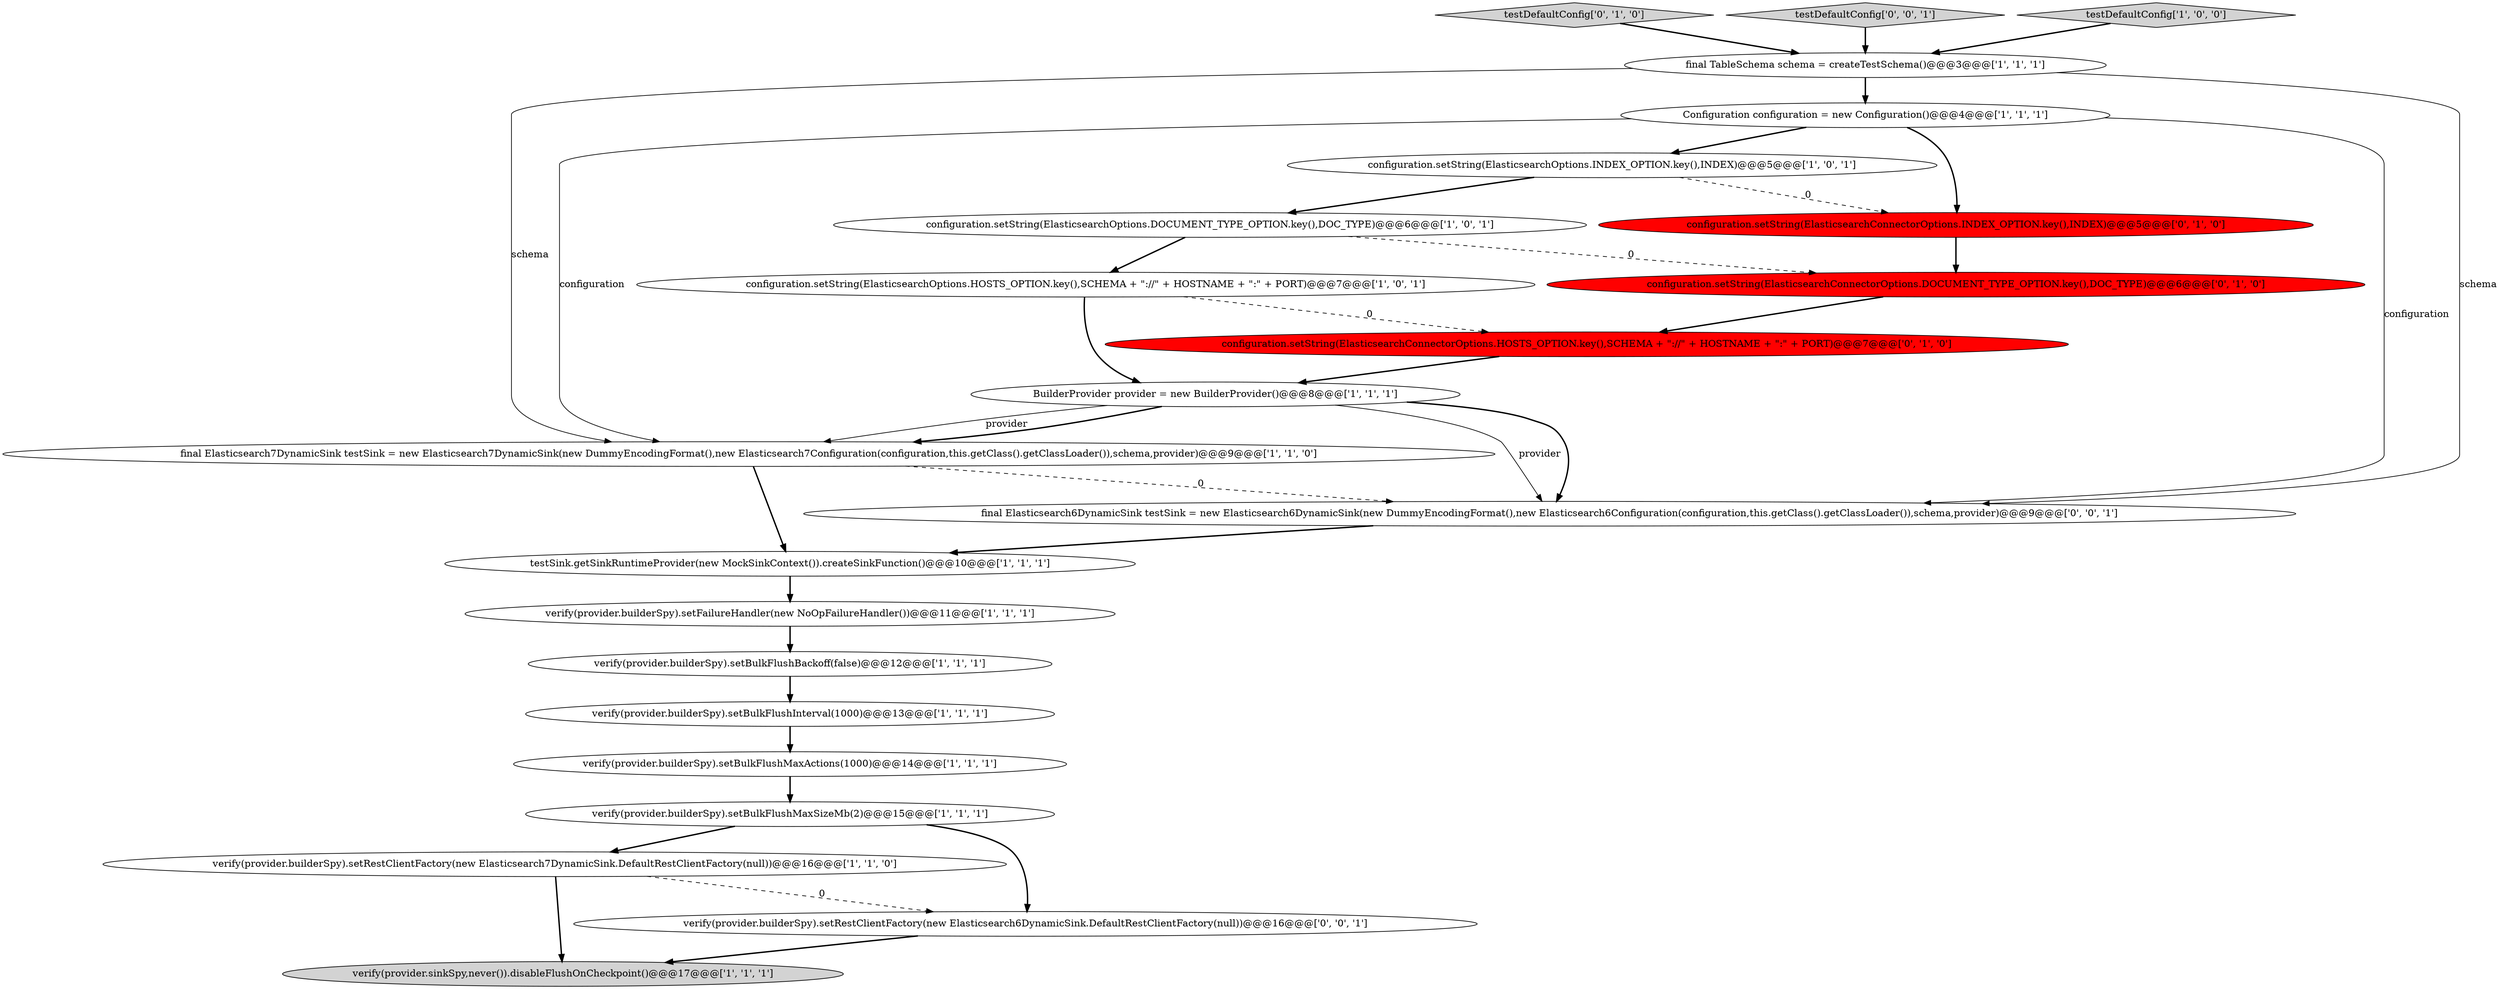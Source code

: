 digraph {
22 [style = filled, label = "final Elasticsearch6DynamicSink testSink = new Elasticsearch6DynamicSink(new DummyEncodingFormat(),new Elasticsearch6Configuration(configuration,this.getClass().getClassLoader()),schema,provider)@@@9@@@['0', '0', '1']", fillcolor = white, shape = ellipse image = "AAA0AAABBB3BBB"];
15 [style = filled, label = "final Elasticsearch7DynamicSink testSink = new Elasticsearch7DynamicSink(new DummyEncodingFormat(),new Elasticsearch7Configuration(configuration,this.getClass().getClassLoader()),schema,provider)@@@9@@@['1', '1', '0']", fillcolor = white, shape = ellipse image = "AAA0AAABBB1BBB"];
11 [style = filled, label = "verify(provider.sinkSpy,never()).disableFlushOnCheckpoint()@@@17@@@['1', '1', '1']", fillcolor = lightgray, shape = ellipse image = "AAA0AAABBB1BBB"];
5 [style = filled, label = "final TableSchema schema = createTestSchema()@@@3@@@['1', '1', '1']", fillcolor = white, shape = ellipse image = "AAA0AAABBB1BBB"];
2 [style = filled, label = "verify(provider.builderSpy).setBulkFlushMaxActions(1000)@@@14@@@['1', '1', '1']", fillcolor = white, shape = ellipse image = "AAA0AAABBB1BBB"];
18 [style = filled, label = "testDefaultConfig['0', '1', '0']", fillcolor = lightgray, shape = diamond image = "AAA0AAABBB2BBB"];
6 [style = filled, label = "configuration.setString(ElasticsearchOptions.HOSTS_OPTION.key(),SCHEMA + \"://\" + HOSTNAME + \":\" + PORT)@@@7@@@['1', '0', '1']", fillcolor = white, shape = ellipse image = "AAA0AAABBB1BBB"];
21 [style = filled, label = "testDefaultConfig['0', '0', '1']", fillcolor = lightgray, shape = diamond image = "AAA0AAABBB3BBB"];
0 [style = filled, label = "configuration.setString(ElasticsearchOptions.DOCUMENT_TYPE_OPTION.key(),DOC_TYPE)@@@6@@@['1', '0', '1']", fillcolor = white, shape = ellipse image = "AAA0AAABBB1BBB"];
10 [style = filled, label = "testDefaultConfig['1', '0', '0']", fillcolor = lightgray, shape = diamond image = "AAA0AAABBB1BBB"];
1 [style = filled, label = "verify(provider.builderSpy).setBulkFlushMaxSizeMb(2)@@@15@@@['1', '1', '1']", fillcolor = white, shape = ellipse image = "AAA0AAABBB1BBB"];
17 [style = filled, label = "configuration.setString(ElasticsearchConnectorOptions.INDEX_OPTION.key(),INDEX)@@@5@@@['0', '1', '0']", fillcolor = red, shape = ellipse image = "AAA1AAABBB2BBB"];
14 [style = filled, label = "configuration.setString(ElasticsearchOptions.INDEX_OPTION.key(),INDEX)@@@5@@@['1', '0', '1']", fillcolor = white, shape = ellipse image = "AAA0AAABBB1BBB"];
12 [style = filled, label = "testSink.getSinkRuntimeProvider(new MockSinkContext()).createSinkFunction()@@@10@@@['1', '1', '1']", fillcolor = white, shape = ellipse image = "AAA0AAABBB1BBB"];
3 [style = filled, label = "verify(provider.builderSpy).setRestClientFactory(new Elasticsearch7DynamicSink.DefaultRestClientFactory(null))@@@16@@@['1', '1', '0']", fillcolor = white, shape = ellipse image = "AAA0AAABBB1BBB"];
9 [style = filled, label = "verify(provider.builderSpy).setFailureHandler(new NoOpFailureHandler())@@@11@@@['1', '1', '1']", fillcolor = white, shape = ellipse image = "AAA0AAABBB1BBB"];
4 [style = filled, label = "verify(provider.builderSpy).setBulkFlushBackoff(false)@@@12@@@['1', '1', '1']", fillcolor = white, shape = ellipse image = "AAA0AAABBB1BBB"];
16 [style = filled, label = "configuration.setString(ElasticsearchConnectorOptions.HOSTS_OPTION.key(),SCHEMA + \"://\" + HOSTNAME + \":\" + PORT)@@@7@@@['0', '1', '0']", fillcolor = red, shape = ellipse image = "AAA1AAABBB2BBB"];
7 [style = filled, label = "Configuration configuration = new Configuration()@@@4@@@['1', '1', '1']", fillcolor = white, shape = ellipse image = "AAA0AAABBB1BBB"];
20 [style = filled, label = "verify(provider.builderSpy).setRestClientFactory(new Elasticsearch6DynamicSink.DefaultRestClientFactory(null))@@@16@@@['0', '0', '1']", fillcolor = white, shape = ellipse image = "AAA0AAABBB3BBB"];
8 [style = filled, label = "BuilderProvider provider = new BuilderProvider()@@@8@@@['1', '1', '1']", fillcolor = white, shape = ellipse image = "AAA0AAABBB1BBB"];
19 [style = filled, label = "configuration.setString(ElasticsearchConnectorOptions.DOCUMENT_TYPE_OPTION.key(),DOC_TYPE)@@@6@@@['0', '1', '0']", fillcolor = red, shape = ellipse image = "AAA1AAABBB2BBB"];
13 [style = filled, label = "verify(provider.builderSpy).setBulkFlushInterval(1000)@@@13@@@['1', '1', '1']", fillcolor = white, shape = ellipse image = "AAA0AAABBB1BBB"];
7->17 [style = bold, label=""];
8->15 [style = bold, label=""];
16->8 [style = bold, label=""];
0->6 [style = bold, label=""];
2->1 [style = bold, label=""];
0->19 [style = dashed, label="0"];
9->4 [style = bold, label=""];
4->13 [style = bold, label=""];
1->3 [style = bold, label=""];
3->11 [style = bold, label=""];
1->20 [style = bold, label=""];
20->11 [style = bold, label=""];
12->9 [style = bold, label=""];
17->19 [style = bold, label=""];
15->22 [style = dashed, label="0"];
8->22 [style = bold, label=""];
19->16 [style = bold, label=""];
7->14 [style = bold, label=""];
5->22 [style = solid, label="schema"];
8->22 [style = solid, label="provider"];
7->22 [style = solid, label="configuration"];
21->5 [style = bold, label=""];
6->16 [style = dashed, label="0"];
10->5 [style = bold, label=""];
14->0 [style = bold, label=""];
22->12 [style = bold, label=""];
18->5 [style = bold, label=""];
7->15 [style = solid, label="configuration"];
6->8 [style = bold, label=""];
5->15 [style = solid, label="schema"];
3->20 [style = dashed, label="0"];
5->7 [style = bold, label=""];
14->17 [style = dashed, label="0"];
15->12 [style = bold, label=""];
8->15 [style = solid, label="provider"];
13->2 [style = bold, label=""];
}
